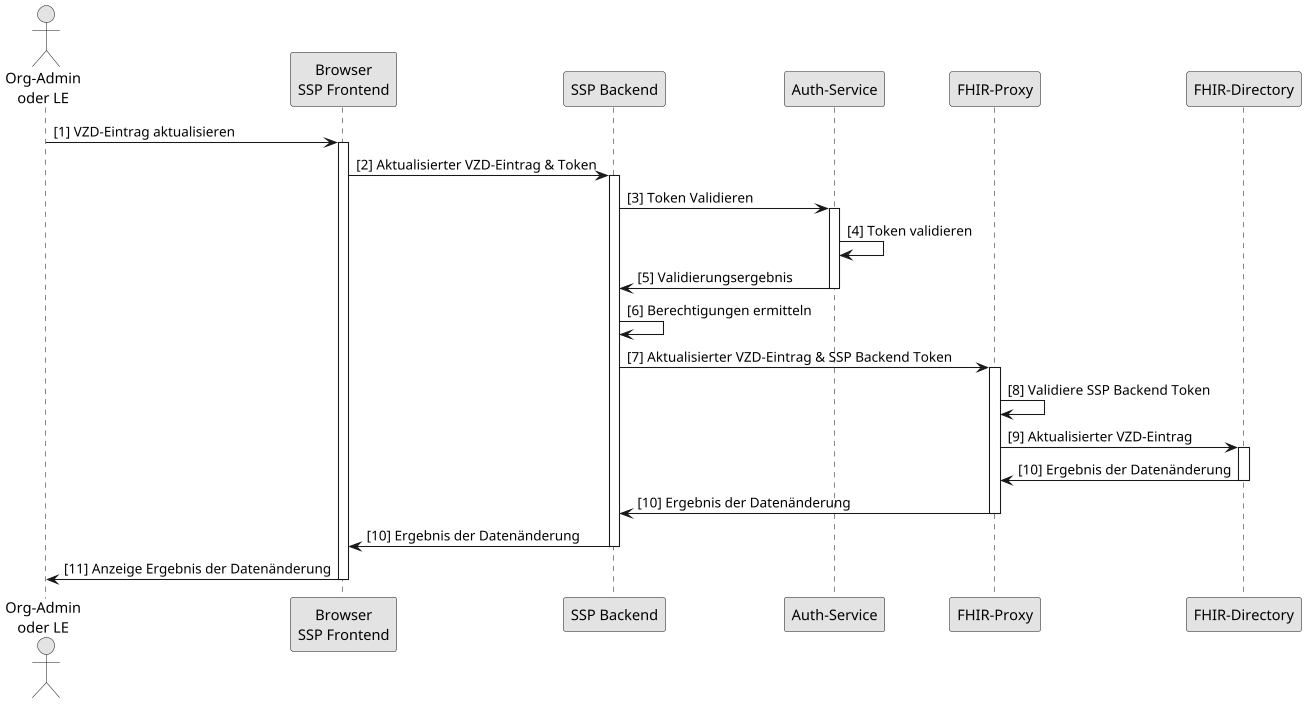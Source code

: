 @startuml
skinparam dpi 100
skinparam WrapWidth 200
skinparam monochrome true

'title "FHIR-Directory, Sequenzdiagram SSP Datenänderung"
actor o as "Org-Admin\noder LE"
participant cl as "Browser\nSSP Frontend"
participant be as "SSP Backend"
participant au as "Auth-Service"
participant fp as "FHIR-Proxy"
participant fd as "FHIR-Directory"


o -> cl: [1] VZD-Eintrag aktualisieren
activate cl
cl -> be: [2] Aktualisierter VZD-Eintrag & Token
activate be

be -> au: [3] Token Validieren
activate au
au -> au: [4] Token validieren
au -> be: [5] Validierungsergebnis
deactivate au

be -> be: [6] Berechtigungen ermitteln
be -> fp: [7] Aktualisierter VZD-Eintrag & SSP Backend Token
activate fp
fp -> fp: [8] Validiere SSP Backend Token
fp -> fd: [9] Aktualisierter VZD-Eintrag
activate fd

fd -> fp: [10] Ergebnis der Datenänderung
deactivate fd
fp -> be: [10] Ergebnis der Datenänderung
deactivate fp
be -> cl: [10] Ergebnis der Datenänderung
deactivate be

cl -> o: [11] Anzeige Ergebnis der Datenänderung
deactivate cl

@enduml
